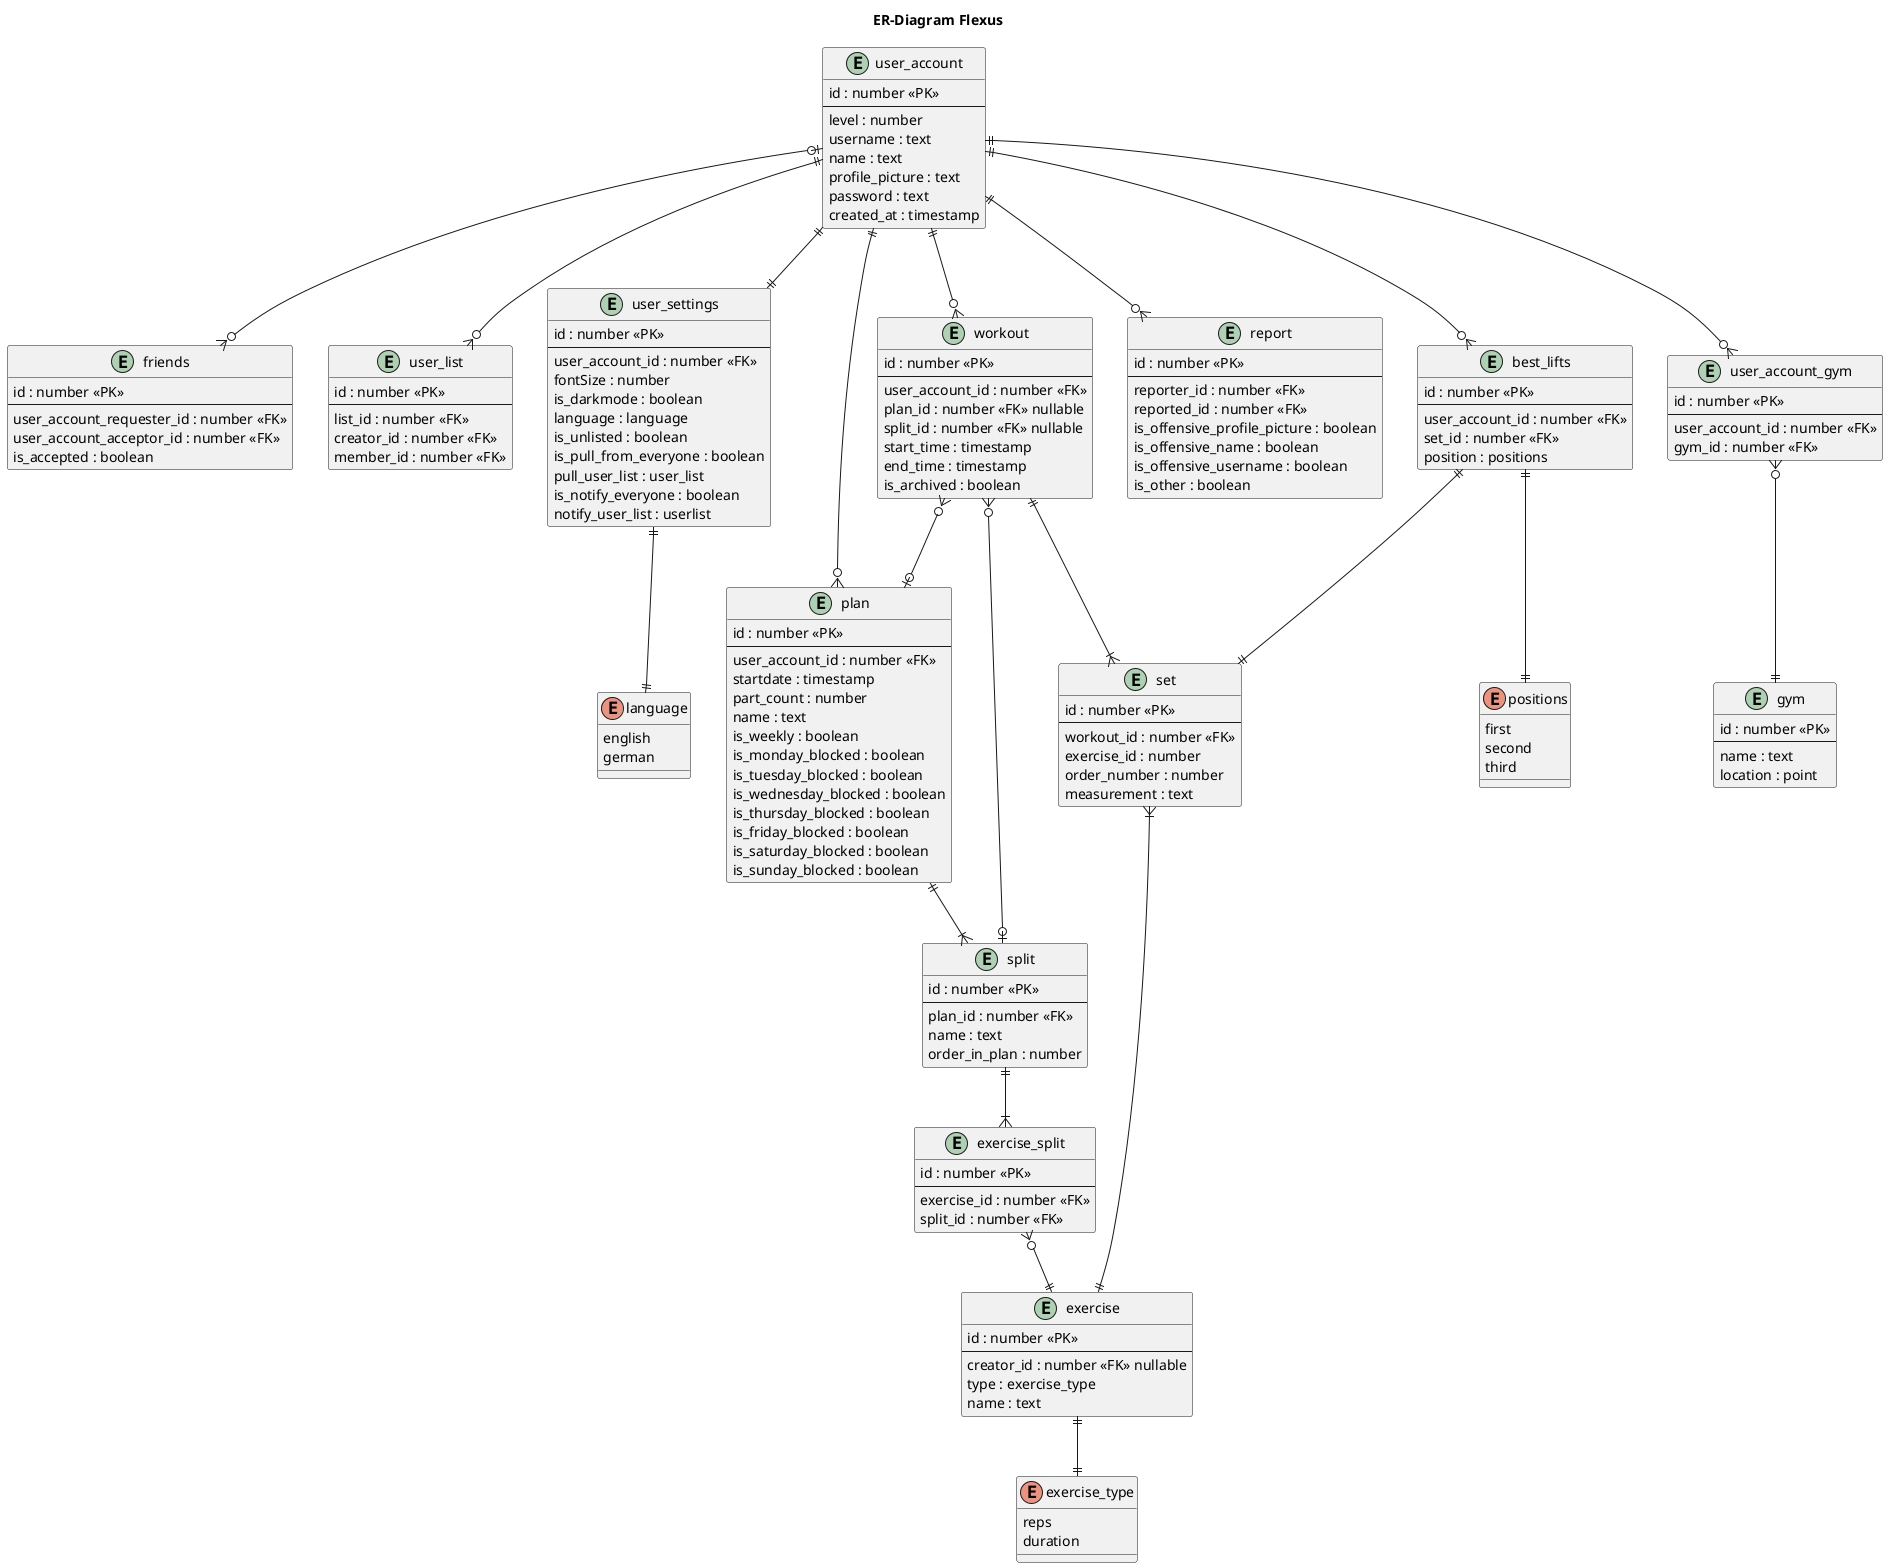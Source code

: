 @startuml test
title ER-Diagram Flexus

entity user_account {
    id : number <<PK>>
    --
    level : number
    username : text
    name : text
    profile_picture : text
    password : text
    created_at : timestamp
}

entity friends {
    id : number <<PK>>
    --
    user_account_requester_id : number <<FK>>
    user_account_acceptor_id : number <<FK>>
    is_accepted : boolean
}

entity user_list {
    id : number <<PK>>
    --
    list_id : number <<FK>>
    creator_id : number <<FK>>
    member_id : number <<FK>>
}


entity user_settings {
    id : number <<PK>>
    --
    user_account_id : number <<FK>>
    fontSize : number
    is_darkmode : boolean
    language : language
    is_unlisted : boolean
    is_pull_from_everyone : boolean
    pull_user_list : user_list
    is_notify_everyone : boolean
    notify_user_list : userlist
}

entity plan {
    id : number <<PK>>
    --
    user_account_id : number <<FK>>
    startdate : timestamp
    part_count : number
    name : text
    is_weekly : boolean
    is_monday_blocked : boolean
    is_tuesday_blocked : boolean
    is_wednesday_blocked : boolean
    is_thursday_blocked : boolean
    is_friday_blocked : boolean
    is_saturday_blocked : boolean
    is_sunday_blocked : boolean
}

entity split {
    id : number <<PK>>
    --
    plan_id : number <<FK>>
    name : text
    order_in_plan : number
}

entity exercise {
    id : number <<PK>>
    --
    creator_id : number <<FK>> nullable
    type : exercise_type
    name : text
}

entity set {
    id : number <<PK>>
    --
    workout_id : number <<FK>>
    exercise_id : number
    order_number : number
    measurement : text
}

entity workout {
    id : number <<PK>>
    --
    user_account_id : number <<FK>>
    plan_id : number <<FK>> nullable
    split_id : number <<FK>> nullable
    start_time : timestamp
    end_time : timestamp
    is_archived : boolean
}

entity gym {
    id : number <<PK>>
    --
    name : text
    location : point
}

entity report {
    id : number <<PK>>
    --
    reporter_id : number <<FK>>
    reported_id : number <<FK>>
    is_offensive_profile_picture : boolean
    is_offensive_name : boolean
    is_offensive_username : boolean
    is_other : boolean
}

entity user_account_gym {
    id : number <<PK>>
    --
    user_account_id : number <<FK>>
    gym_id : number <<FK>>
}

entity exercise_split {
    id : number <<PK>>
    --
    exercise_id : number <<FK>>
    split_id : number <<FK>>
}

entity best_lifts {
    id : number <<PK>>
    --
    user_account_id : number <<FK>>
    set_id : number <<FK>>
    position : positions
}

enum exercise_type {
    reps
    duration
}


enum language {
    english
    german
}

enum positions {
    first
    second
    third
}


user_account ||--|| user_settings
user_account ||--o{ user_account_gym
user_account_gym }o--|| gym 
user_account |o--o{ friends
user_account ||--o{ user_list
user_account ||--o{ workout 
user_account ||--o{ report 
user_account ||--o{ best_lifts
user_settings ||--|| language
best_lifts ||--|| set
best_lifts ||--|| positions
exercise ||--|| exercise_type
user_account ||--o{ plan
plan ||--|{ split
split ||--|{ exercise_split
exercise_split }o--|| exercise
set }|--|| exercise
workout }o--o| plan
workout }o--o| split
workout ||--|{ set

@enduml
